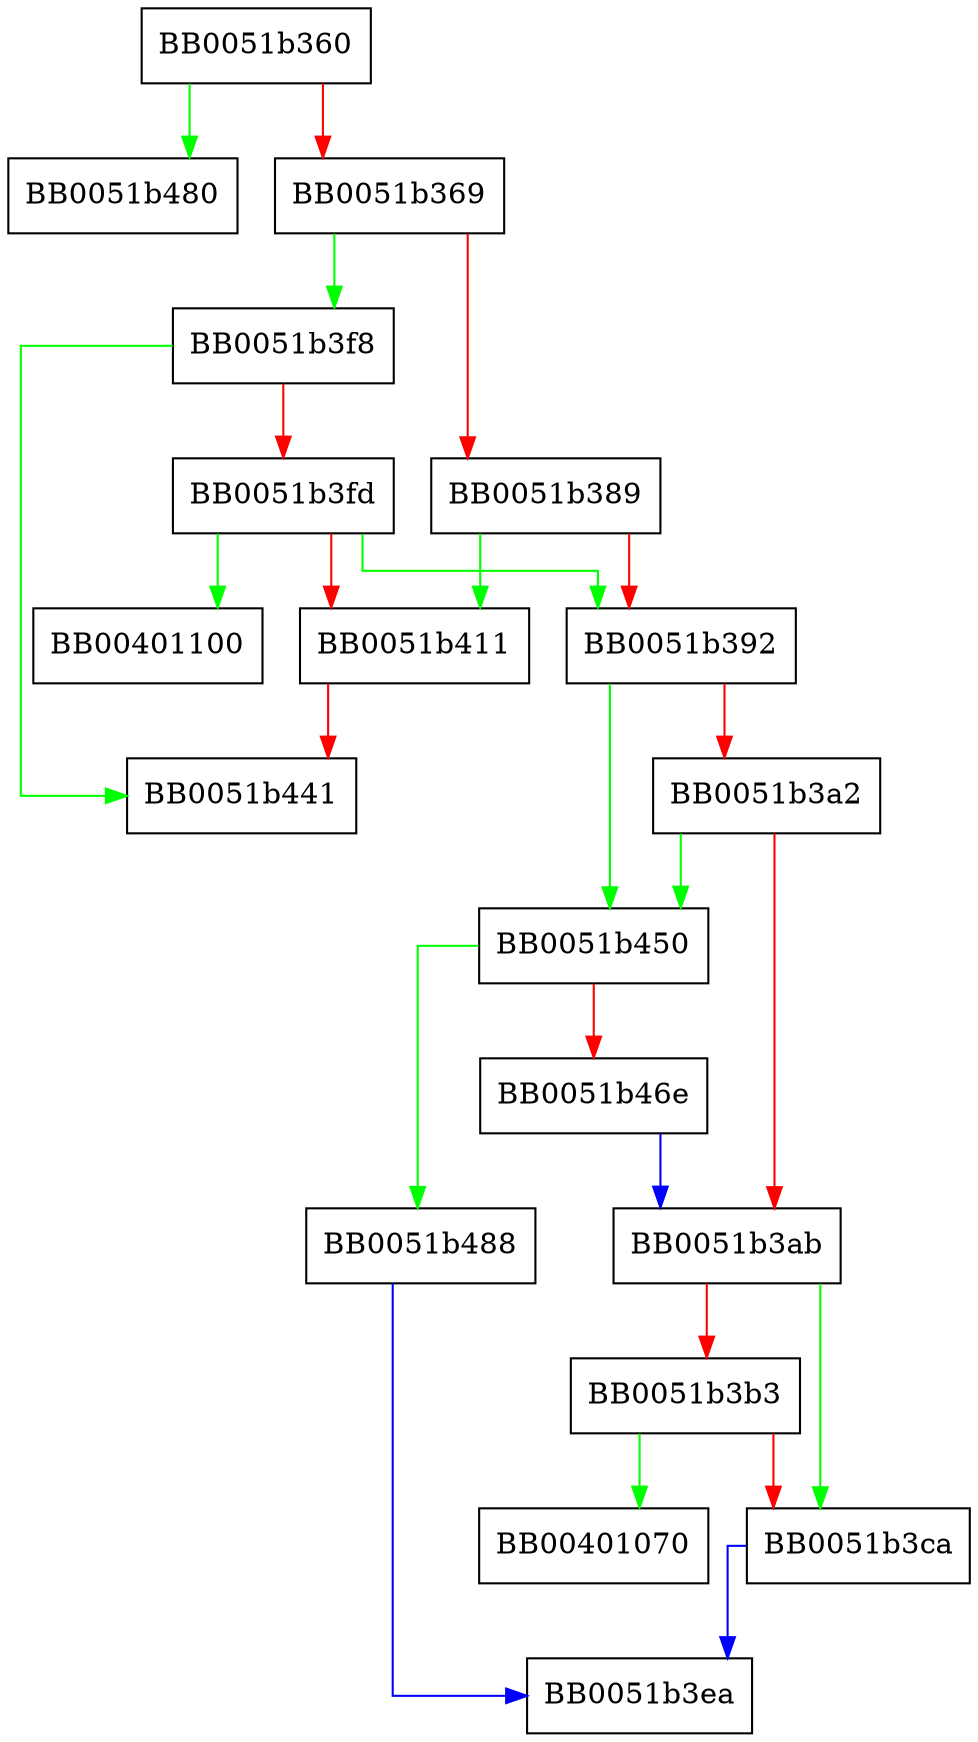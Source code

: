 digraph ASN1_STRING_copy {
  node [shape="box"];
  graph [splines=ortho];
  BB0051b360 -> BB0051b480 [color="green"];
  BB0051b360 -> BB0051b369 [color="red"];
  BB0051b369 -> BB0051b3f8 [color="green"];
  BB0051b369 -> BB0051b389 [color="red"];
  BB0051b389 -> BB0051b411 [color="green"];
  BB0051b389 -> BB0051b392 [color="red"];
  BB0051b392 -> BB0051b450 [color="green"];
  BB0051b392 -> BB0051b3a2 [color="red"];
  BB0051b3a2 -> BB0051b450 [color="green"];
  BB0051b3a2 -> BB0051b3ab [color="red"];
  BB0051b3ab -> BB0051b3ca [color="green"];
  BB0051b3ab -> BB0051b3b3 [color="red"];
  BB0051b3b3 -> BB00401070 [color="green"];
  BB0051b3b3 -> BB0051b3ca [color="red"];
  BB0051b3ca -> BB0051b3ea [color="blue"];
  BB0051b3f8 -> BB0051b441 [color="green"];
  BB0051b3f8 -> BB0051b3fd [color="red"];
  BB0051b3fd -> BB00401100 [color="green"];
  BB0051b3fd -> BB0051b392 [color="green"];
  BB0051b3fd -> BB0051b411 [color="red"];
  BB0051b411 -> BB0051b441 [color="red"];
  BB0051b450 -> BB0051b488 [color="green"];
  BB0051b450 -> BB0051b46e [color="red"];
  BB0051b46e -> BB0051b3ab [color="blue"];
  BB0051b488 -> BB0051b3ea [color="blue"];
}